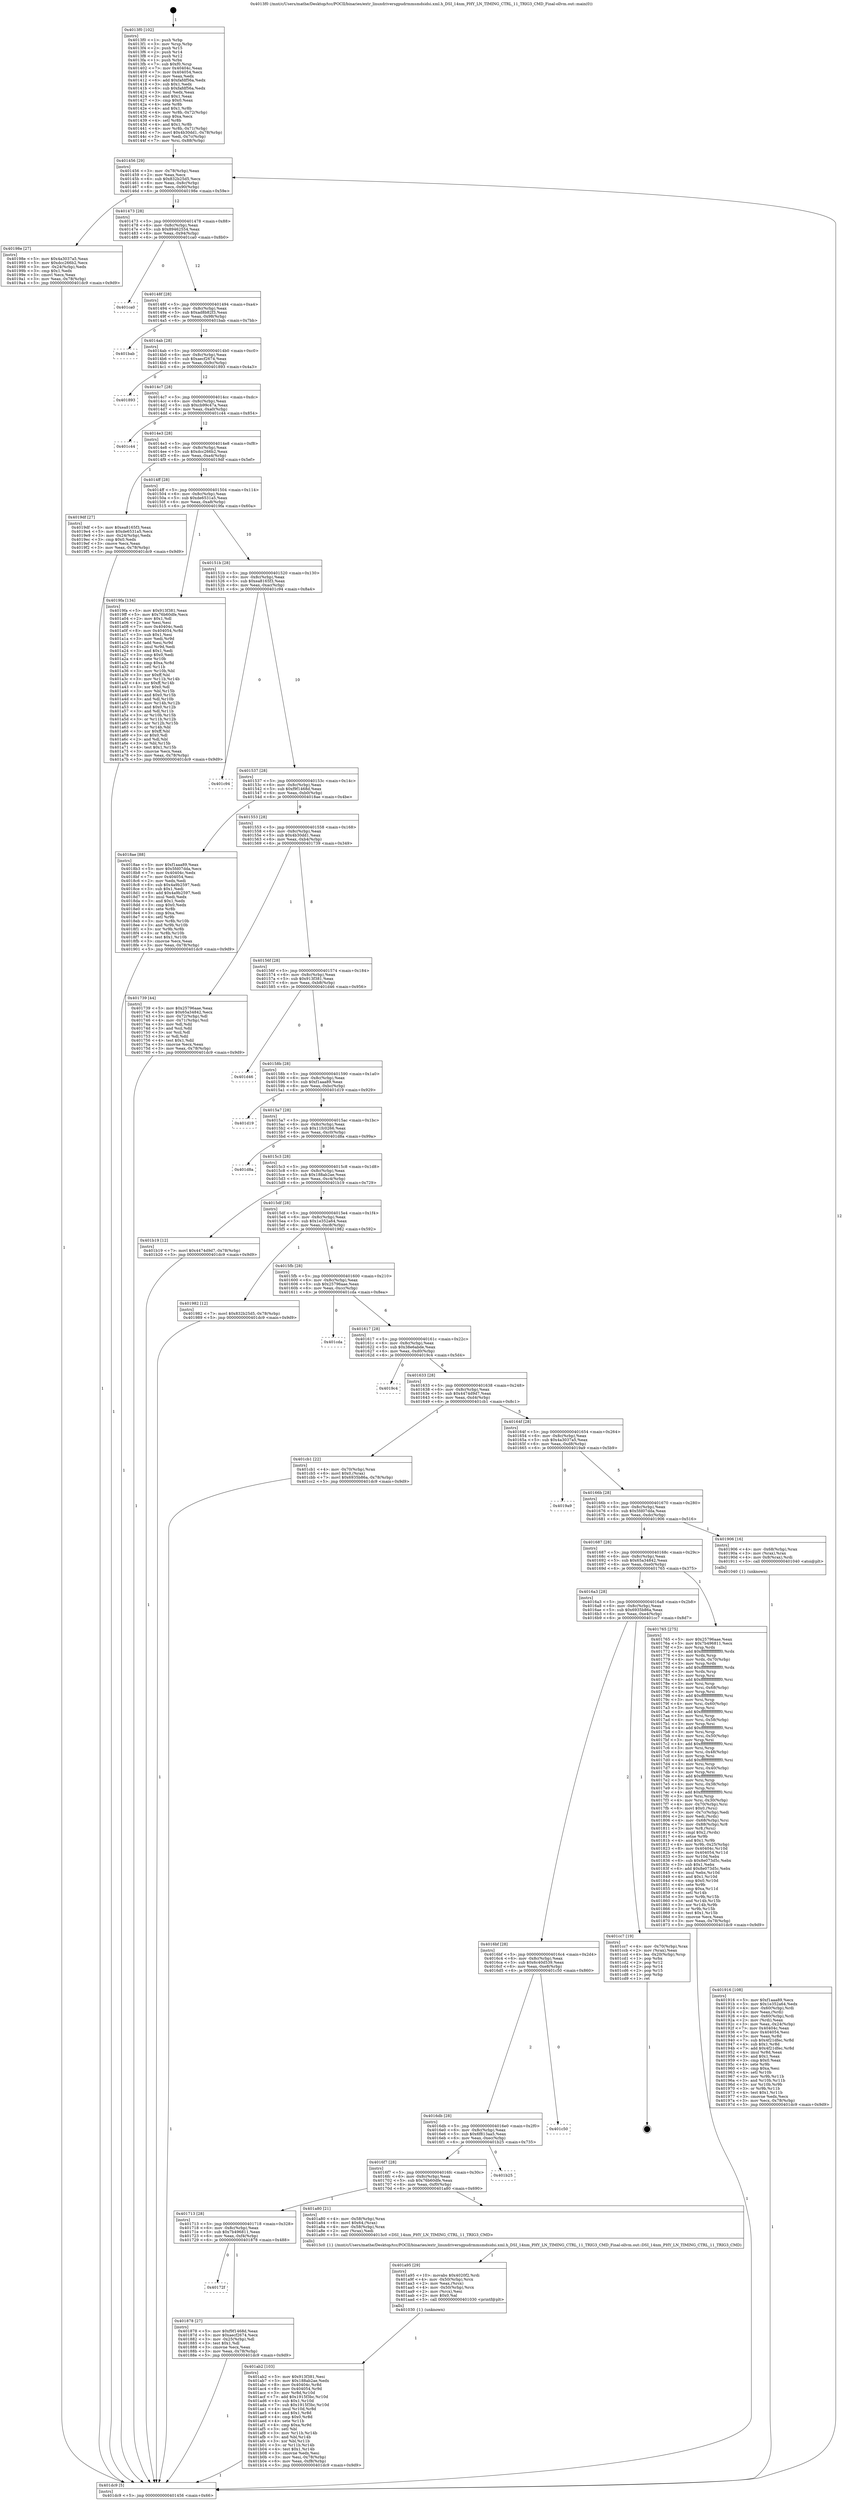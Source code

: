 digraph "0x4013f0" {
  label = "0x4013f0 (/mnt/c/Users/mathe/Desktop/tcc/POCII/binaries/extr_linuxdriversgpudrmmsmdsidsi.xml.h_DSI_14nm_PHY_LN_TIMING_CTRL_11_TRIG3_CMD_Final-ollvm.out::main(0))"
  labelloc = "t"
  node[shape=record]

  Entry [label="",width=0.3,height=0.3,shape=circle,fillcolor=black,style=filled]
  "0x401456" [label="{
     0x401456 [29]\l
     | [instrs]\l
     &nbsp;&nbsp;0x401456 \<+3\>: mov -0x78(%rbp),%eax\l
     &nbsp;&nbsp;0x401459 \<+2\>: mov %eax,%ecx\l
     &nbsp;&nbsp;0x40145b \<+6\>: sub $0x832b25d5,%ecx\l
     &nbsp;&nbsp;0x401461 \<+6\>: mov %eax,-0x8c(%rbp)\l
     &nbsp;&nbsp;0x401467 \<+6\>: mov %ecx,-0x90(%rbp)\l
     &nbsp;&nbsp;0x40146d \<+6\>: je 000000000040198e \<main+0x59e\>\l
  }"]
  "0x40198e" [label="{
     0x40198e [27]\l
     | [instrs]\l
     &nbsp;&nbsp;0x40198e \<+5\>: mov $0x4a3037a5,%eax\l
     &nbsp;&nbsp;0x401993 \<+5\>: mov $0xdcc266b2,%ecx\l
     &nbsp;&nbsp;0x401998 \<+3\>: mov -0x24(%rbp),%edx\l
     &nbsp;&nbsp;0x40199b \<+3\>: cmp $0x1,%edx\l
     &nbsp;&nbsp;0x40199e \<+3\>: cmovl %ecx,%eax\l
     &nbsp;&nbsp;0x4019a1 \<+3\>: mov %eax,-0x78(%rbp)\l
     &nbsp;&nbsp;0x4019a4 \<+5\>: jmp 0000000000401dc9 \<main+0x9d9\>\l
  }"]
  "0x401473" [label="{
     0x401473 [28]\l
     | [instrs]\l
     &nbsp;&nbsp;0x401473 \<+5\>: jmp 0000000000401478 \<main+0x88\>\l
     &nbsp;&nbsp;0x401478 \<+6\>: mov -0x8c(%rbp),%eax\l
     &nbsp;&nbsp;0x40147e \<+5\>: sub $0x89462554,%eax\l
     &nbsp;&nbsp;0x401483 \<+6\>: mov %eax,-0x94(%rbp)\l
     &nbsp;&nbsp;0x401489 \<+6\>: je 0000000000401ca0 \<main+0x8b0\>\l
  }"]
  Exit [label="",width=0.3,height=0.3,shape=circle,fillcolor=black,style=filled,peripheries=2]
  "0x401ca0" [label="{
     0x401ca0\l
  }", style=dashed]
  "0x40148f" [label="{
     0x40148f [28]\l
     | [instrs]\l
     &nbsp;&nbsp;0x40148f \<+5\>: jmp 0000000000401494 \<main+0xa4\>\l
     &nbsp;&nbsp;0x401494 \<+6\>: mov -0x8c(%rbp),%eax\l
     &nbsp;&nbsp;0x40149a \<+5\>: sub $0xad8b82f3,%eax\l
     &nbsp;&nbsp;0x40149f \<+6\>: mov %eax,-0x98(%rbp)\l
     &nbsp;&nbsp;0x4014a5 \<+6\>: je 0000000000401bab \<main+0x7bb\>\l
  }"]
  "0x401ab2" [label="{
     0x401ab2 [103]\l
     | [instrs]\l
     &nbsp;&nbsp;0x401ab2 \<+5\>: mov $0x913f381,%esi\l
     &nbsp;&nbsp;0x401ab7 \<+5\>: mov $0x188ab2ae,%edx\l
     &nbsp;&nbsp;0x401abc \<+8\>: mov 0x40404c,%r8d\l
     &nbsp;&nbsp;0x401ac4 \<+8\>: mov 0x404054,%r9d\l
     &nbsp;&nbsp;0x401acc \<+3\>: mov %r8d,%r10d\l
     &nbsp;&nbsp;0x401acf \<+7\>: add $0x1915f3bc,%r10d\l
     &nbsp;&nbsp;0x401ad6 \<+4\>: sub $0x1,%r10d\l
     &nbsp;&nbsp;0x401ada \<+7\>: sub $0x1915f3bc,%r10d\l
     &nbsp;&nbsp;0x401ae1 \<+4\>: imul %r10d,%r8d\l
     &nbsp;&nbsp;0x401ae5 \<+4\>: and $0x1,%r8d\l
     &nbsp;&nbsp;0x401ae9 \<+4\>: cmp $0x0,%r8d\l
     &nbsp;&nbsp;0x401aed \<+4\>: sete %r11b\l
     &nbsp;&nbsp;0x401af1 \<+4\>: cmp $0xa,%r9d\l
     &nbsp;&nbsp;0x401af5 \<+3\>: setl %bl\l
     &nbsp;&nbsp;0x401af8 \<+3\>: mov %r11b,%r14b\l
     &nbsp;&nbsp;0x401afb \<+3\>: and %bl,%r14b\l
     &nbsp;&nbsp;0x401afe \<+3\>: xor %bl,%r11b\l
     &nbsp;&nbsp;0x401b01 \<+3\>: or %r11b,%r14b\l
     &nbsp;&nbsp;0x401b04 \<+4\>: test $0x1,%r14b\l
     &nbsp;&nbsp;0x401b08 \<+3\>: cmovne %edx,%esi\l
     &nbsp;&nbsp;0x401b0b \<+3\>: mov %esi,-0x78(%rbp)\l
     &nbsp;&nbsp;0x401b0e \<+6\>: mov %eax,-0xf8(%rbp)\l
     &nbsp;&nbsp;0x401b14 \<+5\>: jmp 0000000000401dc9 \<main+0x9d9\>\l
  }"]
  "0x401bab" [label="{
     0x401bab\l
  }", style=dashed]
  "0x4014ab" [label="{
     0x4014ab [28]\l
     | [instrs]\l
     &nbsp;&nbsp;0x4014ab \<+5\>: jmp 00000000004014b0 \<main+0xc0\>\l
     &nbsp;&nbsp;0x4014b0 \<+6\>: mov -0x8c(%rbp),%eax\l
     &nbsp;&nbsp;0x4014b6 \<+5\>: sub $0xaecf2674,%eax\l
     &nbsp;&nbsp;0x4014bb \<+6\>: mov %eax,-0x9c(%rbp)\l
     &nbsp;&nbsp;0x4014c1 \<+6\>: je 0000000000401893 \<main+0x4a3\>\l
  }"]
  "0x401a95" [label="{
     0x401a95 [29]\l
     | [instrs]\l
     &nbsp;&nbsp;0x401a95 \<+10\>: movabs $0x4020f2,%rdi\l
     &nbsp;&nbsp;0x401a9f \<+4\>: mov -0x50(%rbp),%rcx\l
     &nbsp;&nbsp;0x401aa3 \<+2\>: mov %eax,(%rcx)\l
     &nbsp;&nbsp;0x401aa5 \<+4\>: mov -0x50(%rbp),%rcx\l
     &nbsp;&nbsp;0x401aa9 \<+2\>: mov (%rcx),%esi\l
     &nbsp;&nbsp;0x401aab \<+2\>: mov $0x0,%al\l
     &nbsp;&nbsp;0x401aad \<+5\>: call 0000000000401030 \<printf@plt\>\l
     | [calls]\l
     &nbsp;&nbsp;0x401030 \{1\} (unknown)\l
  }"]
  "0x401893" [label="{
     0x401893\l
  }", style=dashed]
  "0x4014c7" [label="{
     0x4014c7 [28]\l
     | [instrs]\l
     &nbsp;&nbsp;0x4014c7 \<+5\>: jmp 00000000004014cc \<main+0xdc\>\l
     &nbsp;&nbsp;0x4014cc \<+6\>: mov -0x8c(%rbp),%eax\l
     &nbsp;&nbsp;0x4014d2 \<+5\>: sub $0xcb99c47a,%eax\l
     &nbsp;&nbsp;0x4014d7 \<+6\>: mov %eax,-0xa0(%rbp)\l
     &nbsp;&nbsp;0x4014dd \<+6\>: je 0000000000401c44 \<main+0x854\>\l
  }"]
  "0x401916" [label="{
     0x401916 [108]\l
     | [instrs]\l
     &nbsp;&nbsp;0x401916 \<+5\>: mov $0xf1aaa89,%ecx\l
     &nbsp;&nbsp;0x40191b \<+5\>: mov $0x1e352a64,%edx\l
     &nbsp;&nbsp;0x401920 \<+4\>: mov -0x60(%rbp),%rdi\l
     &nbsp;&nbsp;0x401924 \<+2\>: mov %eax,(%rdi)\l
     &nbsp;&nbsp;0x401926 \<+4\>: mov -0x60(%rbp),%rdi\l
     &nbsp;&nbsp;0x40192a \<+2\>: mov (%rdi),%eax\l
     &nbsp;&nbsp;0x40192c \<+3\>: mov %eax,-0x24(%rbp)\l
     &nbsp;&nbsp;0x40192f \<+7\>: mov 0x40404c,%eax\l
     &nbsp;&nbsp;0x401936 \<+7\>: mov 0x404054,%esi\l
     &nbsp;&nbsp;0x40193d \<+3\>: mov %eax,%r8d\l
     &nbsp;&nbsp;0x401940 \<+7\>: sub $0x4f21dfec,%r8d\l
     &nbsp;&nbsp;0x401947 \<+4\>: sub $0x1,%r8d\l
     &nbsp;&nbsp;0x40194b \<+7\>: add $0x4f21dfec,%r8d\l
     &nbsp;&nbsp;0x401952 \<+4\>: imul %r8d,%eax\l
     &nbsp;&nbsp;0x401956 \<+3\>: and $0x1,%eax\l
     &nbsp;&nbsp;0x401959 \<+3\>: cmp $0x0,%eax\l
     &nbsp;&nbsp;0x40195c \<+4\>: sete %r9b\l
     &nbsp;&nbsp;0x401960 \<+3\>: cmp $0xa,%esi\l
     &nbsp;&nbsp;0x401963 \<+4\>: setl %r10b\l
     &nbsp;&nbsp;0x401967 \<+3\>: mov %r9b,%r11b\l
     &nbsp;&nbsp;0x40196a \<+3\>: and %r10b,%r11b\l
     &nbsp;&nbsp;0x40196d \<+3\>: xor %r10b,%r9b\l
     &nbsp;&nbsp;0x401970 \<+3\>: or %r9b,%r11b\l
     &nbsp;&nbsp;0x401973 \<+4\>: test $0x1,%r11b\l
     &nbsp;&nbsp;0x401977 \<+3\>: cmovne %edx,%ecx\l
     &nbsp;&nbsp;0x40197a \<+3\>: mov %ecx,-0x78(%rbp)\l
     &nbsp;&nbsp;0x40197d \<+5\>: jmp 0000000000401dc9 \<main+0x9d9\>\l
  }"]
  "0x401c44" [label="{
     0x401c44\l
  }", style=dashed]
  "0x4014e3" [label="{
     0x4014e3 [28]\l
     | [instrs]\l
     &nbsp;&nbsp;0x4014e3 \<+5\>: jmp 00000000004014e8 \<main+0xf8\>\l
     &nbsp;&nbsp;0x4014e8 \<+6\>: mov -0x8c(%rbp),%eax\l
     &nbsp;&nbsp;0x4014ee \<+5\>: sub $0xdcc266b2,%eax\l
     &nbsp;&nbsp;0x4014f3 \<+6\>: mov %eax,-0xa4(%rbp)\l
     &nbsp;&nbsp;0x4014f9 \<+6\>: je 00000000004019df \<main+0x5ef\>\l
  }"]
  "0x40172f" [label="{
     0x40172f\l
  }", style=dashed]
  "0x4019df" [label="{
     0x4019df [27]\l
     | [instrs]\l
     &nbsp;&nbsp;0x4019df \<+5\>: mov $0xea8165f3,%eax\l
     &nbsp;&nbsp;0x4019e4 \<+5\>: mov $0xde6531a5,%ecx\l
     &nbsp;&nbsp;0x4019e9 \<+3\>: mov -0x24(%rbp),%edx\l
     &nbsp;&nbsp;0x4019ec \<+3\>: cmp $0x0,%edx\l
     &nbsp;&nbsp;0x4019ef \<+3\>: cmove %ecx,%eax\l
     &nbsp;&nbsp;0x4019f2 \<+3\>: mov %eax,-0x78(%rbp)\l
     &nbsp;&nbsp;0x4019f5 \<+5\>: jmp 0000000000401dc9 \<main+0x9d9\>\l
  }"]
  "0x4014ff" [label="{
     0x4014ff [28]\l
     | [instrs]\l
     &nbsp;&nbsp;0x4014ff \<+5\>: jmp 0000000000401504 \<main+0x114\>\l
     &nbsp;&nbsp;0x401504 \<+6\>: mov -0x8c(%rbp),%eax\l
     &nbsp;&nbsp;0x40150a \<+5\>: sub $0xde6531a5,%eax\l
     &nbsp;&nbsp;0x40150f \<+6\>: mov %eax,-0xa8(%rbp)\l
     &nbsp;&nbsp;0x401515 \<+6\>: je 00000000004019fa \<main+0x60a\>\l
  }"]
  "0x401878" [label="{
     0x401878 [27]\l
     | [instrs]\l
     &nbsp;&nbsp;0x401878 \<+5\>: mov $0xf9f1468d,%eax\l
     &nbsp;&nbsp;0x40187d \<+5\>: mov $0xaecf2674,%ecx\l
     &nbsp;&nbsp;0x401882 \<+3\>: mov -0x25(%rbp),%dl\l
     &nbsp;&nbsp;0x401885 \<+3\>: test $0x1,%dl\l
     &nbsp;&nbsp;0x401888 \<+3\>: cmovne %ecx,%eax\l
     &nbsp;&nbsp;0x40188b \<+3\>: mov %eax,-0x78(%rbp)\l
     &nbsp;&nbsp;0x40188e \<+5\>: jmp 0000000000401dc9 \<main+0x9d9\>\l
  }"]
  "0x4019fa" [label="{
     0x4019fa [134]\l
     | [instrs]\l
     &nbsp;&nbsp;0x4019fa \<+5\>: mov $0x913f381,%eax\l
     &nbsp;&nbsp;0x4019ff \<+5\>: mov $0x76b60dfe,%ecx\l
     &nbsp;&nbsp;0x401a04 \<+2\>: mov $0x1,%dl\l
     &nbsp;&nbsp;0x401a06 \<+2\>: xor %esi,%esi\l
     &nbsp;&nbsp;0x401a08 \<+7\>: mov 0x40404c,%edi\l
     &nbsp;&nbsp;0x401a0f \<+8\>: mov 0x404054,%r8d\l
     &nbsp;&nbsp;0x401a17 \<+3\>: sub $0x1,%esi\l
     &nbsp;&nbsp;0x401a1a \<+3\>: mov %edi,%r9d\l
     &nbsp;&nbsp;0x401a1d \<+3\>: add %esi,%r9d\l
     &nbsp;&nbsp;0x401a20 \<+4\>: imul %r9d,%edi\l
     &nbsp;&nbsp;0x401a24 \<+3\>: and $0x1,%edi\l
     &nbsp;&nbsp;0x401a27 \<+3\>: cmp $0x0,%edi\l
     &nbsp;&nbsp;0x401a2a \<+4\>: sete %r10b\l
     &nbsp;&nbsp;0x401a2e \<+4\>: cmp $0xa,%r8d\l
     &nbsp;&nbsp;0x401a32 \<+4\>: setl %r11b\l
     &nbsp;&nbsp;0x401a36 \<+3\>: mov %r10b,%bl\l
     &nbsp;&nbsp;0x401a39 \<+3\>: xor $0xff,%bl\l
     &nbsp;&nbsp;0x401a3c \<+3\>: mov %r11b,%r14b\l
     &nbsp;&nbsp;0x401a3f \<+4\>: xor $0xff,%r14b\l
     &nbsp;&nbsp;0x401a43 \<+3\>: xor $0x0,%dl\l
     &nbsp;&nbsp;0x401a46 \<+3\>: mov %bl,%r15b\l
     &nbsp;&nbsp;0x401a49 \<+4\>: and $0x0,%r15b\l
     &nbsp;&nbsp;0x401a4d \<+3\>: and %dl,%r10b\l
     &nbsp;&nbsp;0x401a50 \<+3\>: mov %r14b,%r12b\l
     &nbsp;&nbsp;0x401a53 \<+4\>: and $0x0,%r12b\l
     &nbsp;&nbsp;0x401a57 \<+3\>: and %dl,%r11b\l
     &nbsp;&nbsp;0x401a5a \<+3\>: or %r10b,%r15b\l
     &nbsp;&nbsp;0x401a5d \<+3\>: or %r11b,%r12b\l
     &nbsp;&nbsp;0x401a60 \<+3\>: xor %r12b,%r15b\l
     &nbsp;&nbsp;0x401a63 \<+3\>: or %r14b,%bl\l
     &nbsp;&nbsp;0x401a66 \<+3\>: xor $0xff,%bl\l
     &nbsp;&nbsp;0x401a69 \<+3\>: or $0x0,%dl\l
     &nbsp;&nbsp;0x401a6c \<+2\>: and %dl,%bl\l
     &nbsp;&nbsp;0x401a6e \<+3\>: or %bl,%r15b\l
     &nbsp;&nbsp;0x401a71 \<+4\>: test $0x1,%r15b\l
     &nbsp;&nbsp;0x401a75 \<+3\>: cmovne %ecx,%eax\l
     &nbsp;&nbsp;0x401a78 \<+3\>: mov %eax,-0x78(%rbp)\l
     &nbsp;&nbsp;0x401a7b \<+5\>: jmp 0000000000401dc9 \<main+0x9d9\>\l
  }"]
  "0x40151b" [label="{
     0x40151b [28]\l
     | [instrs]\l
     &nbsp;&nbsp;0x40151b \<+5\>: jmp 0000000000401520 \<main+0x130\>\l
     &nbsp;&nbsp;0x401520 \<+6\>: mov -0x8c(%rbp),%eax\l
     &nbsp;&nbsp;0x401526 \<+5\>: sub $0xea8165f3,%eax\l
     &nbsp;&nbsp;0x40152b \<+6\>: mov %eax,-0xac(%rbp)\l
     &nbsp;&nbsp;0x401531 \<+6\>: je 0000000000401c94 \<main+0x8a4\>\l
  }"]
  "0x401713" [label="{
     0x401713 [28]\l
     | [instrs]\l
     &nbsp;&nbsp;0x401713 \<+5\>: jmp 0000000000401718 \<main+0x328\>\l
     &nbsp;&nbsp;0x401718 \<+6\>: mov -0x8c(%rbp),%eax\l
     &nbsp;&nbsp;0x40171e \<+5\>: sub $0x7b496811,%eax\l
     &nbsp;&nbsp;0x401723 \<+6\>: mov %eax,-0xf4(%rbp)\l
     &nbsp;&nbsp;0x401729 \<+6\>: je 0000000000401878 \<main+0x488\>\l
  }"]
  "0x401c94" [label="{
     0x401c94\l
  }", style=dashed]
  "0x401537" [label="{
     0x401537 [28]\l
     | [instrs]\l
     &nbsp;&nbsp;0x401537 \<+5\>: jmp 000000000040153c \<main+0x14c\>\l
     &nbsp;&nbsp;0x40153c \<+6\>: mov -0x8c(%rbp),%eax\l
     &nbsp;&nbsp;0x401542 \<+5\>: sub $0xf9f1468d,%eax\l
     &nbsp;&nbsp;0x401547 \<+6\>: mov %eax,-0xb0(%rbp)\l
     &nbsp;&nbsp;0x40154d \<+6\>: je 00000000004018ae \<main+0x4be\>\l
  }"]
  "0x401a80" [label="{
     0x401a80 [21]\l
     | [instrs]\l
     &nbsp;&nbsp;0x401a80 \<+4\>: mov -0x58(%rbp),%rax\l
     &nbsp;&nbsp;0x401a84 \<+6\>: movl $0x64,(%rax)\l
     &nbsp;&nbsp;0x401a8a \<+4\>: mov -0x58(%rbp),%rax\l
     &nbsp;&nbsp;0x401a8e \<+2\>: mov (%rax),%edi\l
     &nbsp;&nbsp;0x401a90 \<+5\>: call 00000000004013c0 \<DSI_14nm_PHY_LN_TIMING_CTRL_11_TRIG3_CMD\>\l
     | [calls]\l
     &nbsp;&nbsp;0x4013c0 \{1\} (/mnt/c/Users/mathe/Desktop/tcc/POCII/binaries/extr_linuxdriversgpudrmmsmdsidsi.xml.h_DSI_14nm_PHY_LN_TIMING_CTRL_11_TRIG3_CMD_Final-ollvm.out::DSI_14nm_PHY_LN_TIMING_CTRL_11_TRIG3_CMD)\l
  }"]
  "0x4018ae" [label="{
     0x4018ae [88]\l
     | [instrs]\l
     &nbsp;&nbsp;0x4018ae \<+5\>: mov $0xf1aaa89,%eax\l
     &nbsp;&nbsp;0x4018b3 \<+5\>: mov $0x5fd07dda,%ecx\l
     &nbsp;&nbsp;0x4018b8 \<+7\>: mov 0x40404c,%edx\l
     &nbsp;&nbsp;0x4018bf \<+7\>: mov 0x404054,%esi\l
     &nbsp;&nbsp;0x4018c6 \<+2\>: mov %edx,%edi\l
     &nbsp;&nbsp;0x4018c8 \<+6\>: sub $0x4a9b2597,%edi\l
     &nbsp;&nbsp;0x4018ce \<+3\>: sub $0x1,%edi\l
     &nbsp;&nbsp;0x4018d1 \<+6\>: add $0x4a9b2597,%edi\l
     &nbsp;&nbsp;0x4018d7 \<+3\>: imul %edi,%edx\l
     &nbsp;&nbsp;0x4018da \<+3\>: and $0x1,%edx\l
     &nbsp;&nbsp;0x4018dd \<+3\>: cmp $0x0,%edx\l
     &nbsp;&nbsp;0x4018e0 \<+4\>: sete %r8b\l
     &nbsp;&nbsp;0x4018e4 \<+3\>: cmp $0xa,%esi\l
     &nbsp;&nbsp;0x4018e7 \<+4\>: setl %r9b\l
     &nbsp;&nbsp;0x4018eb \<+3\>: mov %r8b,%r10b\l
     &nbsp;&nbsp;0x4018ee \<+3\>: and %r9b,%r10b\l
     &nbsp;&nbsp;0x4018f1 \<+3\>: xor %r9b,%r8b\l
     &nbsp;&nbsp;0x4018f4 \<+3\>: or %r8b,%r10b\l
     &nbsp;&nbsp;0x4018f7 \<+4\>: test $0x1,%r10b\l
     &nbsp;&nbsp;0x4018fb \<+3\>: cmovne %ecx,%eax\l
     &nbsp;&nbsp;0x4018fe \<+3\>: mov %eax,-0x78(%rbp)\l
     &nbsp;&nbsp;0x401901 \<+5\>: jmp 0000000000401dc9 \<main+0x9d9\>\l
  }"]
  "0x401553" [label="{
     0x401553 [28]\l
     | [instrs]\l
     &nbsp;&nbsp;0x401553 \<+5\>: jmp 0000000000401558 \<main+0x168\>\l
     &nbsp;&nbsp;0x401558 \<+6\>: mov -0x8c(%rbp),%eax\l
     &nbsp;&nbsp;0x40155e \<+5\>: sub $0x4b30dd1,%eax\l
     &nbsp;&nbsp;0x401563 \<+6\>: mov %eax,-0xb4(%rbp)\l
     &nbsp;&nbsp;0x401569 \<+6\>: je 0000000000401739 \<main+0x349\>\l
  }"]
  "0x4016f7" [label="{
     0x4016f7 [28]\l
     | [instrs]\l
     &nbsp;&nbsp;0x4016f7 \<+5\>: jmp 00000000004016fc \<main+0x30c\>\l
     &nbsp;&nbsp;0x4016fc \<+6\>: mov -0x8c(%rbp),%eax\l
     &nbsp;&nbsp;0x401702 \<+5\>: sub $0x76b60dfe,%eax\l
     &nbsp;&nbsp;0x401707 \<+6\>: mov %eax,-0xf0(%rbp)\l
     &nbsp;&nbsp;0x40170d \<+6\>: je 0000000000401a80 \<main+0x690\>\l
  }"]
  "0x401739" [label="{
     0x401739 [44]\l
     | [instrs]\l
     &nbsp;&nbsp;0x401739 \<+5\>: mov $0x25796aae,%eax\l
     &nbsp;&nbsp;0x40173e \<+5\>: mov $0x65a34842,%ecx\l
     &nbsp;&nbsp;0x401743 \<+3\>: mov -0x72(%rbp),%dl\l
     &nbsp;&nbsp;0x401746 \<+4\>: mov -0x71(%rbp),%sil\l
     &nbsp;&nbsp;0x40174a \<+3\>: mov %dl,%dil\l
     &nbsp;&nbsp;0x40174d \<+3\>: and %sil,%dil\l
     &nbsp;&nbsp;0x401750 \<+3\>: xor %sil,%dl\l
     &nbsp;&nbsp;0x401753 \<+3\>: or %dl,%dil\l
     &nbsp;&nbsp;0x401756 \<+4\>: test $0x1,%dil\l
     &nbsp;&nbsp;0x40175a \<+3\>: cmovne %ecx,%eax\l
     &nbsp;&nbsp;0x40175d \<+3\>: mov %eax,-0x78(%rbp)\l
     &nbsp;&nbsp;0x401760 \<+5\>: jmp 0000000000401dc9 \<main+0x9d9\>\l
  }"]
  "0x40156f" [label="{
     0x40156f [28]\l
     | [instrs]\l
     &nbsp;&nbsp;0x40156f \<+5\>: jmp 0000000000401574 \<main+0x184\>\l
     &nbsp;&nbsp;0x401574 \<+6\>: mov -0x8c(%rbp),%eax\l
     &nbsp;&nbsp;0x40157a \<+5\>: sub $0x913f381,%eax\l
     &nbsp;&nbsp;0x40157f \<+6\>: mov %eax,-0xb8(%rbp)\l
     &nbsp;&nbsp;0x401585 \<+6\>: je 0000000000401d46 \<main+0x956\>\l
  }"]
  "0x401dc9" [label="{
     0x401dc9 [5]\l
     | [instrs]\l
     &nbsp;&nbsp;0x401dc9 \<+5\>: jmp 0000000000401456 \<main+0x66\>\l
  }"]
  "0x4013f0" [label="{
     0x4013f0 [102]\l
     | [instrs]\l
     &nbsp;&nbsp;0x4013f0 \<+1\>: push %rbp\l
     &nbsp;&nbsp;0x4013f1 \<+3\>: mov %rsp,%rbp\l
     &nbsp;&nbsp;0x4013f4 \<+2\>: push %r15\l
     &nbsp;&nbsp;0x4013f6 \<+2\>: push %r14\l
     &nbsp;&nbsp;0x4013f8 \<+2\>: push %r12\l
     &nbsp;&nbsp;0x4013fa \<+1\>: push %rbx\l
     &nbsp;&nbsp;0x4013fb \<+7\>: sub $0xf0,%rsp\l
     &nbsp;&nbsp;0x401402 \<+7\>: mov 0x40404c,%eax\l
     &nbsp;&nbsp;0x401409 \<+7\>: mov 0x404054,%ecx\l
     &nbsp;&nbsp;0x401410 \<+2\>: mov %eax,%edx\l
     &nbsp;&nbsp;0x401412 \<+6\>: add $0xfafdf56a,%edx\l
     &nbsp;&nbsp;0x401418 \<+3\>: sub $0x1,%edx\l
     &nbsp;&nbsp;0x40141b \<+6\>: sub $0xfafdf56a,%edx\l
     &nbsp;&nbsp;0x401421 \<+3\>: imul %edx,%eax\l
     &nbsp;&nbsp;0x401424 \<+3\>: and $0x1,%eax\l
     &nbsp;&nbsp;0x401427 \<+3\>: cmp $0x0,%eax\l
     &nbsp;&nbsp;0x40142a \<+4\>: sete %r8b\l
     &nbsp;&nbsp;0x40142e \<+4\>: and $0x1,%r8b\l
     &nbsp;&nbsp;0x401432 \<+4\>: mov %r8b,-0x72(%rbp)\l
     &nbsp;&nbsp;0x401436 \<+3\>: cmp $0xa,%ecx\l
     &nbsp;&nbsp;0x401439 \<+4\>: setl %r8b\l
     &nbsp;&nbsp;0x40143d \<+4\>: and $0x1,%r8b\l
     &nbsp;&nbsp;0x401441 \<+4\>: mov %r8b,-0x71(%rbp)\l
     &nbsp;&nbsp;0x401445 \<+7\>: movl $0x4b30dd1,-0x78(%rbp)\l
     &nbsp;&nbsp;0x40144c \<+3\>: mov %edi,-0x7c(%rbp)\l
     &nbsp;&nbsp;0x40144f \<+7\>: mov %rsi,-0x88(%rbp)\l
  }"]
  "0x401b25" [label="{
     0x401b25\l
  }", style=dashed]
  "0x401d46" [label="{
     0x401d46\l
  }", style=dashed]
  "0x40158b" [label="{
     0x40158b [28]\l
     | [instrs]\l
     &nbsp;&nbsp;0x40158b \<+5\>: jmp 0000000000401590 \<main+0x1a0\>\l
     &nbsp;&nbsp;0x401590 \<+6\>: mov -0x8c(%rbp),%eax\l
     &nbsp;&nbsp;0x401596 \<+5\>: sub $0xf1aaa89,%eax\l
     &nbsp;&nbsp;0x40159b \<+6\>: mov %eax,-0xbc(%rbp)\l
     &nbsp;&nbsp;0x4015a1 \<+6\>: je 0000000000401d19 \<main+0x929\>\l
  }"]
  "0x4016db" [label="{
     0x4016db [28]\l
     | [instrs]\l
     &nbsp;&nbsp;0x4016db \<+5\>: jmp 00000000004016e0 \<main+0x2f0\>\l
     &nbsp;&nbsp;0x4016e0 \<+6\>: mov -0x8c(%rbp),%eax\l
     &nbsp;&nbsp;0x4016e6 \<+5\>: sub $0x6f813aa5,%eax\l
     &nbsp;&nbsp;0x4016eb \<+6\>: mov %eax,-0xec(%rbp)\l
     &nbsp;&nbsp;0x4016f1 \<+6\>: je 0000000000401b25 \<main+0x735\>\l
  }"]
  "0x401d19" [label="{
     0x401d19\l
  }", style=dashed]
  "0x4015a7" [label="{
     0x4015a7 [28]\l
     | [instrs]\l
     &nbsp;&nbsp;0x4015a7 \<+5\>: jmp 00000000004015ac \<main+0x1bc\>\l
     &nbsp;&nbsp;0x4015ac \<+6\>: mov -0x8c(%rbp),%eax\l
     &nbsp;&nbsp;0x4015b2 \<+5\>: sub $0x11fc0266,%eax\l
     &nbsp;&nbsp;0x4015b7 \<+6\>: mov %eax,-0xc0(%rbp)\l
     &nbsp;&nbsp;0x4015bd \<+6\>: je 0000000000401d8a \<main+0x99a\>\l
  }"]
  "0x401c50" [label="{
     0x401c50\l
  }", style=dashed]
  "0x401d8a" [label="{
     0x401d8a\l
  }", style=dashed]
  "0x4015c3" [label="{
     0x4015c3 [28]\l
     | [instrs]\l
     &nbsp;&nbsp;0x4015c3 \<+5\>: jmp 00000000004015c8 \<main+0x1d8\>\l
     &nbsp;&nbsp;0x4015c8 \<+6\>: mov -0x8c(%rbp),%eax\l
     &nbsp;&nbsp;0x4015ce \<+5\>: sub $0x188ab2ae,%eax\l
     &nbsp;&nbsp;0x4015d3 \<+6\>: mov %eax,-0xc4(%rbp)\l
     &nbsp;&nbsp;0x4015d9 \<+6\>: je 0000000000401b19 \<main+0x729\>\l
  }"]
  "0x4016bf" [label="{
     0x4016bf [28]\l
     | [instrs]\l
     &nbsp;&nbsp;0x4016bf \<+5\>: jmp 00000000004016c4 \<main+0x2d4\>\l
     &nbsp;&nbsp;0x4016c4 \<+6\>: mov -0x8c(%rbp),%eax\l
     &nbsp;&nbsp;0x4016ca \<+5\>: sub $0x6c40d539,%eax\l
     &nbsp;&nbsp;0x4016cf \<+6\>: mov %eax,-0xe8(%rbp)\l
     &nbsp;&nbsp;0x4016d5 \<+6\>: je 0000000000401c50 \<main+0x860\>\l
  }"]
  "0x401b19" [label="{
     0x401b19 [12]\l
     | [instrs]\l
     &nbsp;&nbsp;0x401b19 \<+7\>: movl $0x4474d9d7,-0x78(%rbp)\l
     &nbsp;&nbsp;0x401b20 \<+5\>: jmp 0000000000401dc9 \<main+0x9d9\>\l
  }"]
  "0x4015df" [label="{
     0x4015df [28]\l
     | [instrs]\l
     &nbsp;&nbsp;0x4015df \<+5\>: jmp 00000000004015e4 \<main+0x1f4\>\l
     &nbsp;&nbsp;0x4015e4 \<+6\>: mov -0x8c(%rbp),%eax\l
     &nbsp;&nbsp;0x4015ea \<+5\>: sub $0x1e352a64,%eax\l
     &nbsp;&nbsp;0x4015ef \<+6\>: mov %eax,-0xc8(%rbp)\l
     &nbsp;&nbsp;0x4015f5 \<+6\>: je 0000000000401982 \<main+0x592\>\l
  }"]
  "0x401cc7" [label="{
     0x401cc7 [19]\l
     | [instrs]\l
     &nbsp;&nbsp;0x401cc7 \<+4\>: mov -0x70(%rbp),%rax\l
     &nbsp;&nbsp;0x401ccb \<+2\>: mov (%rax),%eax\l
     &nbsp;&nbsp;0x401ccd \<+4\>: lea -0x20(%rbp),%rsp\l
     &nbsp;&nbsp;0x401cd1 \<+1\>: pop %rbx\l
     &nbsp;&nbsp;0x401cd2 \<+2\>: pop %r12\l
     &nbsp;&nbsp;0x401cd4 \<+2\>: pop %r14\l
     &nbsp;&nbsp;0x401cd6 \<+2\>: pop %r15\l
     &nbsp;&nbsp;0x401cd8 \<+1\>: pop %rbp\l
     &nbsp;&nbsp;0x401cd9 \<+1\>: ret\l
  }"]
  "0x401982" [label="{
     0x401982 [12]\l
     | [instrs]\l
     &nbsp;&nbsp;0x401982 \<+7\>: movl $0x832b25d5,-0x78(%rbp)\l
     &nbsp;&nbsp;0x401989 \<+5\>: jmp 0000000000401dc9 \<main+0x9d9\>\l
  }"]
  "0x4015fb" [label="{
     0x4015fb [28]\l
     | [instrs]\l
     &nbsp;&nbsp;0x4015fb \<+5\>: jmp 0000000000401600 \<main+0x210\>\l
     &nbsp;&nbsp;0x401600 \<+6\>: mov -0x8c(%rbp),%eax\l
     &nbsp;&nbsp;0x401606 \<+5\>: sub $0x25796aae,%eax\l
     &nbsp;&nbsp;0x40160b \<+6\>: mov %eax,-0xcc(%rbp)\l
     &nbsp;&nbsp;0x401611 \<+6\>: je 0000000000401cda \<main+0x8ea\>\l
  }"]
  "0x4016a3" [label="{
     0x4016a3 [28]\l
     | [instrs]\l
     &nbsp;&nbsp;0x4016a3 \<+5\>: jmp 00000000004016a8 \<main+0x2b8\>\l
     &nbsp;&nbsp;0x4016a8 \<+6\>: mov -0x8c(%rbp),%eax\l
     &nbsp;&nbsp;0x4016ae \<+5\>: sub $0x6935b86a,%eax\l
     &nbsp;&nbsp;0x4016b3 \<+6\>: mov %eax,-0xe4(%rbp)\l
     &nbsp;&nbsp;0x4016b9 \<+6\>: je 0000000000401cc7 \<main+0x8d7\>\l
  }"]
  "0x401cda" [label="{
     0x401cda\l
  }", style=dashed]
  "0x401617" [label="{
     0x401617 [28]\l
     | [instrs]\l
     &nbsp;&nbsp;0x401617 \<+5\>: jmp 000000000040161c \<main+0x22c\>\l
     &nbsp;&nbsp;0x40161c \<+6\>: mov -0x8c(%rbp),%eax\l
     &nbsp;&nbsp;0x401622 \<+5\>: sub $0x38e6abde,%eax\l
     &nbsp;&nbsp;0x401627 \<+6\>: mov %eax,-0xd0(%rbp)\l
     &nbsp;&nbsp;0x40162d \<+6\>: je 00000000004019c4 \<main+0x5d4\>\l
  }"]
  "0x401765" [label="{
     0x401765 [275]\l
     | [instrs]\l
     &nbsp;&nbsp;0x401765 \<+5\>: mov $0x25796aae,%eax\l
     &nbsp;&nbsp;0x40176a \<+5\>: mov $0x7b496811,%ecx\l
     &nbsp;&nbsp;0x40176f \<+3\>: mov %rsp,%rdx\l
     &nbsp;&nbsp;0x401772 \<+4\>: add $0xfffffffffffffff0,%rdx\l
     &nbsp;&nbsp;0x401776 \<+3\>: mov %rdx,%rsp\l
     &nbsp;&nbsp;0x401779 \<+4\>: mov %rdx,-0x70(%rbp)\l
     &nbsp;&nbsp;0x40177d \<+3\>: mov %rsp,%rdx\l
     &nbsp;&nbsp;0x401780 \<+4\>: add $0xfffffffffffffff0,%rdx\l
     &nbsp;&nbsp;0x401784 \<+3\>: mov %rdx,%rsp\l
     &nbsp;&nbsp;0x401787 \<+3\>: mov %rsp,%rsi\l
     &nbsp;&nbsp;0x40178a \<+4\>: add $0xfffffffffffffff0,%rsi\l
     &nbsp;&nbsp;0x40178e \<+3\>: mov %rsi,%rsp\l
     &nbsp;&nbsp;0x401791 \<+4\>: mov %rsi,-0x68(%rbp)\l
     &nbsp;&nbsp;0x401795 \<+3\>: mov %rsp,%rsi\l
     &nbsp;&nbsp;0x401798 \<+4\>: add $0xfffffffffffffff0,%rsi\l
     &nbsp;&nbsp;0x40179c \<+3\>: mov %rsi,%rsp\l
     &nbsp;&nbsp;0x40179f \<+4\>: mov %rsi,-0x60(%rbp)\l
     &nbsp;&nbsp;0x4017a3 \<+3\>: mov %rsp,%rsi\l
     &nbsp;&nbsp;0x4017a6 \<+4\>: add $0xfffffffffffffff0,%rsi\l
     &nbsp;&nbsp;0x4017aa \<+3\>: mov %rsi,%rsp\l
     &nbsp;&nbsp;0x4017ad \<+4\>: mov %rsi,-0x58(%rbp)\l
     &nbsp;&nbsp;0x4017b1 \<+3\>: mov %rsp,%rsi\l
     &nbsp;&nbsp;0x4017b4 \<+4\>: add $0xfffffffffffffff0,%rsi\l
     &nbsp;&nbsp;0x4017b8 \<+3\>: mov %rsi,%rsp\l
     &nbsp;&nbsp;0x4017bb \<+4\>: mov %rsi,-0x50(%rbp)\l
     &nbsp;&nbsp;0x4017bf \<+3\>: mov %rsp,%rsi\l
     &nbsp;&nbsp;0x4017c2 \<+4\>: add $0xfffffffffffffff0,%rsi\l
     &nbsp;&nbsp;0x4017c6 \<+3\>: mov %rsi,%rsp\l
     &nbsp;&nbsp;0x4017c9 \<+4\>: mov %rsi,-0x48(%rbp)\l
     &nbsp;&nbsp;0x4017cd \<+3\>: mov %rsp,%rsi\l
     &nbsp;&nbsp;0x4017d0 \<+4\>: add $0xfffffffffffffff0,%rsi\l
     &nbsp;&nbsp;0x4017d4 \<+3\>: mov %rsi,%rsp\l
     &nbsp;&nbsp;0x4017d7 \<+4\>: mov %rsi,-0x40(%rbp)\l
     &nbsp;&nbsp;0x4017db \<+3\>: mov %rsp,%rsi\l
     &nbsp;&nbsp;0x4017de \<+4\>: add $0xfffffffffffffff0,%rsi\l
     &nbsp;&nbsp;0x4017e2 \<+3\>: mov %rsi,%rsp\l
     &nbsp;&nbsp;0x4017e5 \<+4\>: mov %rsi,-0x38(%rbp)\l
     &nbsp;&nbsp;0x4017e9 \<+3\>: mov %rsp,%rsi\l
     &nbsp;&nbsp;0x4017ec \<+4\>: add $0xfffffffffffffff0,%rsi\l
     &nbsp;&nbsp;0x4017f0 \<+3\>: mov %rsi,%rsp\l
     &nbsp;&nbsp;0x4017f3 \<+4\>: mov %rsi,-0x30(%rbp)\l
     &nbsp;&nbsp;0x4017f7 \<+4\>: mov -0x70(%rbp),%rsi\l
     &nbsp;&nbsp;0x4017fb \<+6\>: movl $0x0,(%rsi)\l
     &nbsp;&nbsp;0x401801 \<+3\>: mov -0x7c(%rbp),%edi\l
     &nbsp;&nbsp;0x401804 \<+2\>: mov %edi,(%rdx)\l
     &nbsp;&nbsp;0x401806 \<+4\>: mov -0x68(%rbp),%rsi\l
     &nbsp;&nbsp;0x40180a \<+7\>: mov -0x88(%rbp),%r8\l
     &nbsp;&nbsp;0x401811 \<+3\>: mov %r8,(%rsi)\l
     &nbsp;&nbsp;0x401814 \<+3\>: cmpl $0x2,(%rdx)\l
     &nbsp;&nbsp;0x401817 \<+4\>: setne %r9b\l
     &nbsp;&nbsp;0x40181b \<+4\>: and $0x1,%r9b\l
     &nbsp;&nbsp;0x40181f \<+4\>: mov %r9b,-0x25(%rbp)\l
     &nbsp;&nbsp;0x401823 \<+8\>: mov 0x40404c,%r10d\l
     &nbsp;&nbsp;0x40182b \<+8\>: mov 0x404054,%r11d\l
     &nbsp;&nbsp;0x401833 \<+3\>: mov %r10d,%ebx\l
     &nbsp;&nbsp;0x401836 \<+6\>: sub $0x8e073d5c,%ebx\l
     &nbsp;&nbsp;0x40183c \<+3\>: sub $0x1,%ebx\l
     &nbsp;&nbsp;0x40183f \<+6\>: add $0x8e073d5c,%ebx\l
     &nbsp;&nbsp;0x401845 \<+4\>: imul %ebx,%r10d\l
     &nbsp;&nbsp;0x401849 \<+4\>: and $0x1,%r10d\l
     &nbsp;&nbsp;0x40184d \<+4\>: cmp $0x0,%r10d\l
     &nbsp;&nbsp;0x401851 \<+4\>: sete %r9b\l
     &nbsp;&nbsp;0x401855 \<+4\>: cmp $0xa,%r11d\l
     &nbsp;&nbsp;0x401859 \<+4\>: setl %r14b\l
     &nbsp;&nbsp;0x40185d \<+3\>: mov %r9b,%r15b\l
     &nbsp;&nbsp;0x401860 \<+3\>: and %r14b,%r15b\l
     &nbsp;&nbsp;0x401863 \<+3\>: xor %r14b,%r9b\l
     &nbsp;&nbsp;0x401866 \<+3\>: or %r9b,%r15b\l
     &nbsp;&nbsp;0x401869 \<+4\>: test $0x1,%r15b\l
     &nbsp;&nbsp;0x40186d \<+3\>: cmovne %ecx,%eax\l
     &nbsp;&nbsp;0x401870 \<+3\>: mov %eax,-0x78(%rbp)\l
     &nbsp;&nbsp;0x401873 \<+5\>: jmp 0000000000401dc9 \<main+0x9d9\>\l
  }"]
  "0x4019c4" [label="{
     0x4019c4\l
  }", style=dashed]
  "0x401633" [label="{
     0x401633 [28]\l
     | [instrs]\l
     &nbsp;&nbsp;0x401633 \<+5\>: jmp 0000000000401638 \<main+0x248\>\l
     &nbsp;&nbsp;0x401638 \<+6\>: mov -0x8c(%rbp),%eax\l
     &nbsp;&nbsp;0x40163e \<+5\>: sub $0x4474d9d7,%eax\l
     &nbsp;&nbsp;0x401643 \<+6\>: mov %eax,-0xd4(%rbp)\l
     &nbsp;&nbsp;0x401649 \<+6\>: je 0000000000401cb1 \<main+0x8c1\>\l
  }"]
  "0x401687" [label="{
     0x401687 [28]\l
     | [instrs]\l
     &nbsp;&nbsp;0x401687 \<+5\>: jmp 000000000040168c \<main+0x29c\>\l
     &nbsp;&nbsp;0x40168c \<+6\>: mov -0x8c(%rbp),%eax\l
     &nbsp;&nbsp;0x401692 \<+5\>: sub $0x65a34842,%eax\l
     &nbsp;&nbsp;0x401697 \<+6\>: mov %eax,-0xe0(%rbp)\l
     &nbsp;&nbsp;0x40169d \<+6\>: je 0000000000401765 \<main+0x375\>\l
  }"]
  "0x401cb1" [label="{
     0x401cb1 [22]\l
     | [instrs]\l
     &nbsp;&nbsp;0x401cb1 \<+4\>: mov -0x70(%rbp),%rax\l
     &nbsp;&nbsp;0x401cb5 \<+6\>: movl $0x0,(%rax)\l
     &nbsp;&nbsp;0x401cbb \<+7\>: movl $0x6935b86a,-0x78(%rbp)\l
     &nbsp;&nbsp;0x401cc2 \<+5\>: jmp 0000000000401dc9 \<main+0x9d9\>\l
  }"]
  "0x40164f" [label="{
     0x40164f [28]\l
     | [instrs]\l
     &nbsp;&nbsp;0x40164f \<+5\>: jmp 0000000000401654 \<main+0x264\>\l
     &nbsp;&nbsp;0x401654 \<+6\>: mov -0x8c(%rbp),%eax\l
     &nbsp;&nbsp;0x40165a \<+5\>: sub $0x4a3037a5,%eax\l
     &nbsp;&nbsp;0x40165f \<+6\>: mov %eax,-0xd8(%rbp)\l
     &nbsp;&nbsp;0x401665 \<+6\>: je 00000000004019a9 \<main+0x5b9\>\l
  }"]
  "0x401906" [label="{
     0x401906 [16]\l
     | [instrs]\l
     &nbsp;&nbsp;0x401906 \<+4\>: mov -0x68(%rbp),%rax\l
     &nbsp;&nbsp;0x40190a \<+3\>: mov (%rax),%rax\l
     &nbsp;&nbsp;0x40190d \<+4\>: mov 0x8(%rax),%rdi\l
     &nbsp;&nbsp;0x401911 \<+5\>: call 0000000000401040 \<atoi@plt\>\l
     | [calls]\l
     &nbsp;&nbsp;0x401040 \{1\} (unknown)\l
  }"]
  "0x4019a9" [label="{
     0x4019a9\l
  }", style=dashed]
  "0x40166b" [label="{
     0x40166b [28]\l
     | [instrs]\l
     &nbsp;&nbsp;0x40166b \<+5\>: jmp 0000000000401670 \<main+0x280\>\l
     &nbsp;&nbsp;0x401670 \<+6\>: mov -0x8c(%rbp),%eax\l
     &nbsp;&nbsp;0x401676 \<+5\>: sub $0x5fd07dda,%eax\l
     &nbsp;&nbsp;0x40167b \<+6\>: mov %eax,-0xdc(%rbp)\l
     &nbsp;&nbsp;0x401681 \<+6\>: je 0000000000401906 \<main+0x516\>\l
  }"]
  Entry -> "0x4013f0" [label=" 1"]
  "0x401456" -> "0x40198e" [label=" 1"]
  "0x401456" -> "0x401473" [label=" 12"]
  "0x401cc7" -> Exit [label=" 1"]
  "0x401473" -> "0x401ca0" [label=" 0"]
  "0x401473" -> "0x40148f" [label=" 12"]
  "0x401cb1" -> "0x401dc9" [label=" 1"]
  "0x40148f" -> "0x401bab" [label=" 0"]
  "0x40148f" -> "0x4014ab" [label=" 12"]
  "0x401b19" -> "0x401dc9" [label=" 1"]
  "0x4014ab" -> "0x401893" [label=" 0"]
  "0x4014ab" -> "0x4014c7" [label=" 12"]
  "0x401ab2" -> "0x401dc9" [label=" 1"]
  "0x4014c7" -> "0x401c44" [label=" 0"]
  "0x4014c7" -> "0x4014e3" [label=" 12"]
  "0x401a95" -> "0x401ab2" [label=" 1"]
  "0x4014e3" -> "0x4019df" [label=" 1"]
  "0x4014e3" -> "0x4014ff" [label=" 11"]
  "0x401a80" -> "0x401a95" [label=" 1"]
  "0x4014ff" -> "0x4019fa" [label=" 1"]
  "0x4014ff" -> "0x40151b" [label=" 10"]
  "0x4019fa" -> "0x401dc9" [label=" 1"]
  "0x40151b" -> "0x401c94" [label=" 0"]
  "0x40151b" -> "0x401537" [label=" 10"]
  "0x40198e" -> "0x401dc9" [label=" 1"]
  "0x401537" -> "0x4018ae" [label=" 1"]
  "0x401537" -> "0x401553" [label=" 9"]
  "0x401982" -> "0x401dc9" [label=" 1"]
  "0x401553" -> "0x401739" [label=" 1"]
  "0x401553" -> "0x40156f" [label=" 8"]
  "0x401739" -> "0x401dc9" [label=" 1"]
  "0x4013f0" -> "0x401456" [label=" 1"]
  "0x401dc9" -> "0x401456" [label=" 12"]
  "0x401906" -> "0x401916" [label=" 1"]
  "0x40156f" -> "0x401d46" [label=" 0"]
  "0x40156f" -> "0x40158b" [label=" 8"]
  "0x4018ae" -> "0x401dc9" [label=" 1"]
  "0x40158b" -> "0x401d19" [label=" 0"]
  "0x40158b" -> "0x4015a7" [label=" 8"]
  "0x401713" -> "0x40172f" [label=" 0"]
  "0x4015a7" -> "0x401d8a" [label=" 0"]
  "0x4015a7" -> "0x4015c3" [label=" 8"]
  "0x401713" -> "0x401878" [label=" 1"]
  "0x4015c3" -> "0x401b19" [label=" 1"]
  "0x4015c3" -> "0x4015df" [label=" 7"]
  "0x4016f7" -> "0x401713" [label=" 1"]
  "0x4015df" -> "0x401982" [label=" 1"]
  "0x4015df" -> "0x4015fb" [label=" 6"]
  "0x4016f7" -> "0x401a80" [label=" 1"]
  "0x4015fb" -> "0x401cda" [label=" 0"]
  "0x4015fb" -> "0x401617" [label=" 6"]
  "0x4016db" -> "0x401b25" [label=" 0"]
  "0x401617" -> "0x4019c4" [label=" 0"]
  "0x401617" -> "0x401633" [label=" 6"]
  "0x401878" -> "0x401dc9" [label=" 1"]
  "0x401633" -> "0x401cb1" [label=" 1"]
  "0x401633" -> "0x40164f" [label=" 5"]
  "0x4016bf" -> "0x401c50" [label=" 0"]
  "0x40164f" -> "0x4019a9" [label=" 0"]
  "0x40164f" -> "0x40166b" [label=" 5"]
  "0x4019df" -> "0x401dc9" [label=" 1"]
  "0x40166b" -> "0x401906" [label=" 1"]
  "0x40166b" -> "0x401687" [label=" 4"]
  "0x4016bf" -> "0x4016db" [label=" 2"]
  "0x401687" -> "0x401765" [label=" 1"]
  "0x401687" -> "0x4016a3" [label=" 3"]
  "0x4016db" -> "0x4016f7" [label=" 2"]
  "0x401765" -> "0x401dc9" [label=" 1"]
  "0x401916" -> "0x401dc9" [label=" 1"]
  "0x4016a3" -> "0x401cc7" [label=" 1"]
  "0x4016a3" -> "0x4016bf" [label=" 2"]
}

